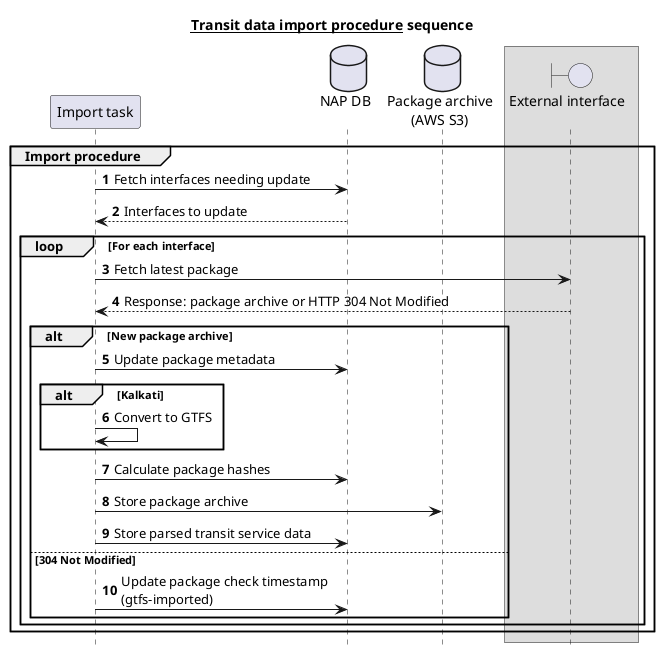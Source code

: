 @startuml
title __Transit data import procedure__ sequence
autonumber
hide footbox

participant "Import task" as IMP
database "NAP DB\n" as DB
database "Package archive\n(AWS S3)" as S3
box
boundary "External interface \n" as IFACE
end box

group Import procedure
IMP->DB: Fetch interfaces needing update
return Interfaces to update
    loop For each interface
    IMP->IFACE: Fetch latest package
    return Response: package archive or HTTP 304 Not Modified
        alt New package archive
           IMP->DB: Update package metadata
         alt Kalkati
            IMP->IMP: Convert to GTFS
         end
         IMP->DB: Calculate package hashes
         IMP->S3: Store package archive
         IMP->DB: Store parsed transit service data
        else 304 Not Modified
          IMP->DB: Update package check timestamp \n(gtfs-imported)
        end
    end
end


@enduml
